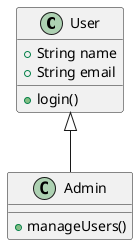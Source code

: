 @startuml
class User {
  +String name
  +String email
  +login()
}
class Admin {
  +manageUsers()
}
User <|-- Admin
@enduml